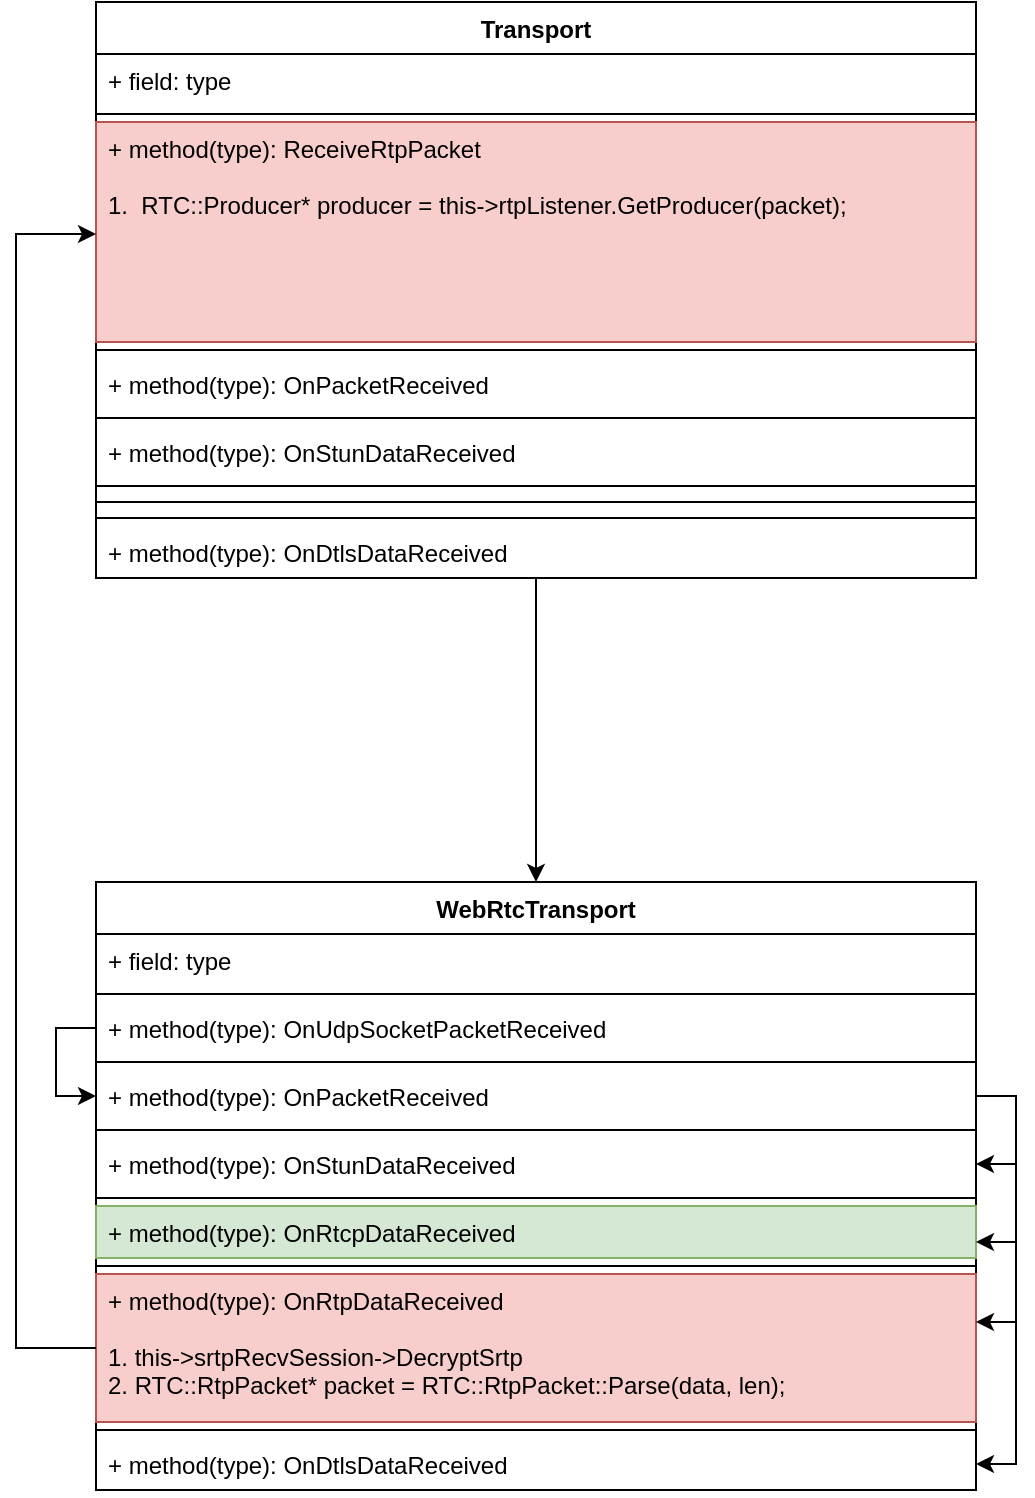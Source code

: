 <mxfile version="24.2.1" type="github" pages="3">
  <diagram id="C7yYQ_p85xzNqxfkVTD4" name="Page-1">
    <mxGraphModel dx="1738" dy="1887" grid="1" gridSize="10" guides="1" tooltips="1" connect="1" arrows="1" fold="1" page="1" pageScale="1" pageWidth="827" pageHeight="1169" math="0" shadow="0">
      <root>
        <mxCell id="0" />
        <mxCell id="1" parent="0" />
        <mxCell id="8PtQkceEUMD9FGPDLvbn-18" value="WebRtcTransport" style="swimlane;fontStyle=1;align=center;verticalAlign=top;childLayout=stackLayout;horizontal=1;startSize=26;horizontalStack=0;resizeParent=1;resizeParentMax=0;resizeLast=0;collapsible=1;marginBottom=0;" parent="1" vertex="1">
          <mxGeometry x="-120" y="120" width="440" height="304" as="geometry">
            <mxRectangle x="100" y="190" width="140" height="30" as="alternateBounds" />
          </mxGeometry>
        </mxCell>
        <mxCell id="8PtQkceEUMD9FGPDLvbn-19" value="+ field: type" style="text;strokeColor=none;fillColor=none;align=left;verticalAlign=top;spacingLeft=4;spacingRight=4;overflow=hidden;rotatable=0;points=[[0,0.5],[1,0.5]];portConstraint=eastwest;" parent="8PtQkceEUMD9FGPDLvbn-18" vertex="1">
          <mxGeometry y="26" width="440" height="26" as="geometry" />
        </mxCell>
        <mxCell id="8PtQkceEUMD9FGPDLvbn-20" value="" style="line;strokeWidth=1;fillColor=none;align=left;verticalAlign=middle;spacingTop=-1;spacingLeft=3;spacingRight=3;rotatable=0;labelPosition=right;points=[];portConstraint=eastwest;" parent="8PtQkceEUMD9FGPDLvbn-18" vertex="1">
          <mxGeometry y="52" width="440" height="8" as="geometry" />
        </mxCell>
        <mxCell id="g4bfDw-wizDEZsIG3LqJ-18" style="edgeStyle=orthogonalEdgeStyle;rounded=0;orthogonalLoop=1;jettySize=auto;html=1;entryX=0;entryY=0.5;entryDx=0;entryDy=0;" parent="8PtQkceEUMD9FGPDLvbn-18" source="8PtQkceEUMD9FGPDLvbn-21" target="g4bfDw-wizDEZsIG3LqJ-3" edge="1">
          <mxGeometry relative="1" as="geometry" />
        </mxCell>
        <mxCell id="8PtQkceEUMD9FGPDLvbn-21" value="+ method(type): OnUdpSocketPacketReceived" style="text;strokeColor=none;fillColor=none;align=left;verticalAlign=top;spacingLeft=4;spacingRight=4;overflow=hidden;rotatable=0;points=[[0,0.5],[1,0.5]];portConstraint=eastwest;" parent="8PtQkceEUMD9FGPDLvbn-18" vertex="1">
          <mxGeometry y="60" width="440" height="26" as="geometry" />
        </mxCell>
        <mxCell id="g4bfDw-wizDEZsIG3LqJ-2" value="" style="line;strokeWidth=1;fillColor=none;align=left;verticalAlign=middle;spacingTop=-1;spacingLeft=3;spacingRight=3;rotatable=0;labelPosition=right;points=[];portConstraint=eastwest;" parent="8PtQkceEUMD9FGPDLvbn-18" vertex="1">
          <mxGeometry y="86" width="440" height="8" as="geometry" />
        </mxCell>
        <mxCell id="g4bfDw-wizDEZsIG3LqJ-36" style="edgeStyle=orthogonalEdgeStyle;rounded=0;orthogonalLoop=1;jettySize=auto;html=1;entryX=1;entryY=0.5;entryDx=0;entryDy=0;" parent="8PtQkceEUMD9FGPDLvbn-18" source="g4bfDw-wizDEZsIG3LqJ-3" target="g4bfDw-wizDEZsIG3LqJ-17" edge="1">
          <mxGeometry relative="1" as="geometry">
            <Array as="points">
              <mxPoint x="460" y="107" />
              <mxPoint x="460" y="291" />
            </Array>
          </mxGeometry>
        </mxCell>
        <mxCell id="g4bfDw-wizDEZsIG3LqJ-3" value="+ method(type): OnPacketReceived" style="text;strokeColor=none;fillColor=none;align=left;verticalAlign=top;spacingLeft=4;spacingRight=4;overflow=hidden;rotatable=0;points=[[0,0.5],[1,0.5]];portConstraint=eastwest;" parent="8PtQkceEUMD9FGPDLvbn-18" vertex="1">
          <mxGeometry y="94" width="440" height="26" as="geometry" />
        </mxCell>
        <mxCell id="g4bfDw-wizDEZsIG3LqJ-10" value="" style="line;strokeWidth=1;fillColor=none;align=left;verticalAlign=middle;spacingTop=-1;spacingLeft=3;spacingRight=3;rotatable=0;labelPosition=right;points=[];portConstraint=eastwest;" parent="8PtQkceEUMD9FGPDLvbn-18" vertex="1">
          <mxGeometry y="120" width="440" height="8" as="geometry" />
        </mxCell>
        <mxCell id="g4bfDw-wizDEZsIG3LqJ-11" value="+ method(type): OnStunDataReceived" style="text;strokeColor=none;fillColor=none;align=left;verticalAlign=top;spacingLeft=4;spacingRight=4;overflow=hidden;rotatable=0;points=[[0,0.5],[1,0.5]];portConstraint=eastwest;" parent="8PtQkceEUMD9FGPDLvbn-18" vertex="1">
          <mxGeometry y="128" width="440" height="26" as="geometry" />
        </mxCell>
        <mxCell id="g4bfDw-wizDEZsIG3LqJ-12" value="" style="line;strokeWidth=1;fillColor=none;align=left;verticalAlign=middle;spacingTop=-1;spacingLeft=3;spacingRight=3;rotatable=0;labelPosition=right;points=[];portConstraint=eastwest;" parent="8PtQkceEUMD9FGPDLvbn-18" vertex="1">
          <mxGeometry y="154" width="440" height="8" as="geometry" />
        </mxCell>
        <mxCell id="g4bfDw-wizDEZsIG3LqJ-13" value="+ method(type): OnRtcpDataReceived" style="text;strokeColor=#82b366;fillColor=#d5e8d4;align=left;verticalAlign=top;spacingLeft=4;spacingRight=4;overflow=hidden;rotatable=0;points=[[0,0.5],[1,0.5]];portConstraint=eastwest;" parent="8PtQkceEUMD9FGPDLvbn-18" vertex="1">
          <mxGeometry y="162" width="440" height="26" as="geometry" />
        </mxCell>
        <mxCell id="g4bfDw-wizDEZsIG3LqJ-14" value="" style="line;strokeWidth=1;fillColor=none;align=left;verticalAlign=middle;spacingTop=-1;spacingLeft=3;spacingRight=3;rotatable=0;labelPosition=right;points=[];portConstraint=eastwest;" parent="8PtQkceEUMD9FGPDLvbn-18" vertex="1">
          <mxGeometry y="188" width="440" height="8" as="geometry" />
        </mxCell>
        <mxCell id="g4bfDw-wizDEZsIG3LqJ-15" value="+ method(type): OnRtpDataReceived&#xa;&#xa;1. this-&gt;srtpRecvSession-&gt;DecryptSrtp&#xa;2. RTC::RtpPacket* packet = RTC::RtpPacket::Parse(data, len);" style="text;strokeColor=#b85450;fillColor=#f8cecc;align=left;verticalAlign=top;spacingLeft=4;spacingRight=4;overflow=hidden;rotatable=0;points=[[0,0.5],[1,0.5]];portConstraint=eastwest;" parent="8PtQkceEUMD9FGPDLvbn-18" vertex="1">
          <mxGeometry y="196" width="440" height="74" as="geometry" />
        </mxCell>
        <mxCell id="g4bfDw-wizDEZsIG3LqJ-16" value="" style="line;strokeWidth=1;fillColor=none;align=left;verticalAlign=middle;spacingTop=-1;spacingLeft=3;spacingRight=3;rotatable=0;labelPosition=right;points=[];portConstraint=eastwest;" parent="8PtQkceEUMD9FGPDLvbn-18" vertex="1">
          <mxGeometry y="270" width="440" height="8" as="geometry" />
        </mxCell>
        <mxCell id="g4bfDw-wizDEZsIG3LqJ-17" value="+ method(type): OnDtlsDataReceived" style="text;strokeColor=none;fillColor=none;align=left;verticalAlign=top;spacingLeft=4;spacingRight=4;overflow=hidden;rotatable=0;points=[[0,0.5],[1,0.5]];portConstraint=eastwest;" parent="8PtQkceEUMD9FGPDLvbn-18" vertex="1">
          <mxGeometry y="278" width="440" height="26" as="geometry" />
        </mxCell>
        <mxCell id="g4bfDw-wizDEZsIG3LqJ-26" style="edgeStyle=orthogonalEdgeStyle;rounded=0;orthogonalLoop=1;jettySize=auto;html=1;exitX=1;exitY=0.5;exitDx=0;exitDy=0;" parent="8PtQkceEUMD9FGPDLvbn-18" source="g4bfDw-wizDEZsIG3LqJ-11" target="g4bfDw-wizDEZsIG3LqJ-11" edge="1">
          <mxGeometry relative="1" as="geometry" />
        </mxCell>
        <mxCell id="g4bfDw-wizDEZsIG3LqJ-33" style="edgeStyle=orthogonalEdgeStyle;rounded=0;orthogonalLoop=1;jettySize=auto;html=1;exitX=1;exitY=0.5;exitDx=0;exitDy=0;entryX=1;entryY=0.5;entryDx=0;entryDy=0;" parent="8PtQkceEUMD9FGPDLvbn-18" source="g4bfDw-wizDEZsIG3LqJ-3" target="g4bfDw-wizDEZsIG3LqJ-11" edge="1">
          <mxGeometry relative="1" as="geometry">
            <mxPoint x="480" y="150" as="targetPoint" />
            <Array as="points">
              <mxPoint x="460" y="107" />
              <mxPoint x="460" y="141" />
            </Array>
          </mxGeometry>
        </mxCell>
        <mxCell id="g4bfDw-wizDEZsIG3LqJ-34" style="edgeStyle=orthogonalEdgeStyle;rounded=0;orthogonalLoop=1;jettySize=auto;html=1;" parent="1" source="g4bfDw-wizDEZsIG3LqJ-3" edge="1">
          <mxGeometry relative="1" as="geometry">
            <mxPoint x="320" y="300" as="targetPoint" />
            <Array as="points">
              <mxPoint x="340" y="227" />
              <mxPoint x="340" y="300" />
            </Array>
          </mxGeometry>
        </mxCell>
        <mxCell id="g4bfDw-wizDEZsIG3LqJ-35" style="edgeStyle=orthogonalEdgeStyle;rounded=0;orthogonalLoop=1;jettySize=auto;html=1;" parent="1" source="g4bfDw-wizDEZsIG3LqJ-3" edge="1">
          <mxGeometry relative="1" as="geometry">
            <mxPoint x="320" y="340" as="targetPoint" />
            <Array as="points">
              <mxPoint x="340" y="227" />
              <mxPoint x="340" y="340" />
            </Array>
          </mxGeometry>
        </mxCell>
        <mxCell id="g4bfDw-wizDEZsIG3LqJ-55" style="edgeStyle=orthogonalEdgeStyle;rounded=0;orthogonalLoop=1;jettySize=auto;html=1;" parent="1" source="g4bfDw-wizDEZsIG3LqJ-37" target="8PtQkceEUMD9FGPDLvbn-18" edge="1">
          <mxGeometry relative="1" as="geometry" />
        </mxCell>
        <mxCell id="g4bfDw-wizDEZsIG3LqJ-37" value="Transport" style="swimlane;fontStyle=1;align=center;verticalAlign=top;childLayout=stackLayout;horizontal=1;startSize=26;horizontalStack=0;resizeParent=1;resizeParentMax=0;resizeLast=0;collapsible=1;marginBottom=0;" parent="1" vertex="1">
          <mxGeometry x="-120" y="-320" width="440" height="288" as="geometry">
            <mxRectangle x="100" y="190" width="140" height="30" as="alternateBounds" />
          </mxGeometry>
        </mxCell>
        <mxCell id="g4bfDw-wizDEZsIG3LqJ-38" value="+ field: type" style="text;strokeColor=none;fillColor=none;align=left;verticalAlign=top;spacingLeft=4;spacingRight=4;overflow=hidden;rotatable=0;points=[[0,0.5],[1,0.5]];portConstraint=eastwest;" parent="g4bfDw-wizDEZsIG3LqJ-37" vertex="1">
          <mxGeometry y="26" width="440" height="26" as="geometry" />
        </mxCell>
        <mxCell id="g4bfDw-wizDEZsIG3LqJ-39" value="" style="line;strokeWidth=1;fillColor=none;align=left;verticalAlign=middle;spacingTop=-1;spacingLeft=3;spacingRight=3;rotatable=0;labelPosition=right;points=[];portConstraint=eastwest;" parent="g4bfDw-wizDEZsIG3LqJ-37" vertex="1">
          <mxGeometry y="52" width="440" height="8" as="geometry" />
        </mxCell>
        <mxCell id="g4bfDw-wizDEZsIG3LqJ-41" value="+ method(type): ReceiveRtpPacket&#xa;&#xa;1.     RTC::Producer* producer = this-&gt;rtpListener.GetProducer(packet);&#xa;" style="text;strokeColor=#b85450;fillColor=#f8cecc;align=left;verticalAlign=top;spacingLeft=4;spacingRight=4;overflow=hidden;rotatable=0;points=[[0,0.5],[1,0.5]];portConstraint=eastwest;" parent="g4bfDw-wizDEZsIG3LqJ-37" vertex="1">
          <mxGeometry y="60" width="440" height="110" as="geometry" />
        </mxCell>
        <mxCell id="g4bfDw-wizDEZsIG3LqJ-42" value="" style="line;strokeWidth=1;fillColor=none;align=left;verticalAlign=middle;spacingTop=-1;spacingLeft=3;spacingRight=3;rotatable=0;labelPosition=right;points=[];portConstraint=eastwest;" parent="g4bfDw-wizDEZsIG3LqJ-37" vertex="1">
          <mxGeometry y="170" width="440" height="8" as="geometry" />
        </mxCell>
        <mxCell id="g4bfDw-wizDEZsIG3LqJ-44" value="+ method(type): OnPacketReceived" style="text;strokeColor=none;fillColor=none;align=left;verticalAlign=top;spacingLeft=4;spacingRight=4;overflow=hidden;rotatable=0;points=[[0,0.5],[1,0.5]];portConstraint=eastwest;" parent="g4bfDw-wizDEZsIG3LqJ-37" vertex="1">
          <mxGeometry y="178" width="440" height="26" as="geometry" />
        </mxCell>
        <mxCell id="g4bfDw-wizDEZsIG3LqJ-45" value="" style="line;strokeWidth=1;fillColor=none;align=left;verticalAlign=middle;spacingTop=-1;spacingLeft=3;spacingRight=3;rotatable=0;labelPosition=right;points=[];portConstraint=eastwest;" parent="g4bfDw-wizDEZsIG3LqJ-37" vertex="1">
          <mxGeometry y="204" width="440" height="8" as="geometry" />
        </mxCell>
        <mxCell id="g4bfDw-wizDEZsIG3LqJ-46" value="+ method(type): OnStunDataReceived" style="text;strokeColor=none;fillColor=none;align=left;verticalAlign=top;spacingLeft=4;spacingRight=4;overflow=hidden;rotatable=0;points=[[0,0.5],[1,0.5]];portConstraint=eastwest;" parent="g4bfDw-wizDEZsIG3LqJ-37" vertex="1">
          <mxGeometry y="212" width="440" height="26" as="geometry" />
        </mxCell>
        <mxCell id="g4bfDw-wizDEZsIG3LqJ-47" value="" style="line;strokeWidth=1;fillColor=none;align=left;verticalAlign=middle;spacingTop=-1;spacingLeft=3;spacingRight=3;rotatable=0;labelPosition=right;points=[];portConstraint=eastwest;" parent="g4bfDw-wizDEZsIG3LqJ-37" vertex="1">
          <mxGeometry y="238" width="440" height="8" as="geometry" />
        </mxCell>
        <mxCell id="g4bfDw-wizDEZsIG3LqJ-49" value="" style="line;strokeWidth=1;fillColor=none;align=left;verticalAlign=middle;spacingTop=-1;spacingLeft=3;spacingRight=3;rotatable=0;labelPosition=right;points=[];portConstraint=eastwest;" parent="g4bfDw-wizDEZsIG3LqJ-37" vertex="1">
          <mxGeometry y="246" width="440" height="8" as="geometry" />
        </mxCell>
        <mxCell id="g4bfDw-wizDEZsIG3LqJ-51" value="" style="line;strokeWidth=1;fillColor=none;align=left;verticalAlign=middle;spacingTop=-1;spacingLeft=3;spacingRight=3;rotatable=0;labelPosition=right;points=[];portConstraint=eastwest;" parent="g4bfDw-wizDEZsIG3LqJ-37" vertex="1">
          <mxGeometry y="254" width="440" height="8" as="geometry" />
        </mxCell>
        <mxCell id="g4bfDw-wizDEZsIG3LqJ-52" value="+ method(type): OnDtlsDataReceived" style="text;strokeColor=none;fillColor=none;align=left;verticalAlign=top;spacingLeft=4;spacingRight=4;overflow=hidden;rotatable=0;points=[[0,0.5],[1,0.5]];portConstraint=eastwest;" parent="g4bfDw-wizDEZsIG3LqJ-37" vertex="1">
          <mxGeometry y="262" width="440" height="26" as="geometry" />
        </mxCell>
        <mxCell id="g4bfDw-wizDEZsIG3LqJ-53" style="edgeStyle=orthogonalEdgeStyle;rounded=0;orthogonalLoop=1;jettySize=auto;html=1;exitX=1;exitY=0.5;exitDx=0;exitDy=0;" parent="g4bfDw-wizDEZsIG3LqJ-37" source="g4bfDw-wizDEZsIG3LqJ-46" target="g4bfDw-wizDEZsIG3LqJ-46" edge="1">
          <mxGeometry relative="1" as="geometry" />
        </mxCell>
        <mxCell id="g4bfDw-wizDEZsIG3LqJ-56" style="edgeStyle=orthogonalEdgeStyle;rounded=0;orthogonalLoop=1;jettySize=auto;html=1;entryX=0;entryY=0.5;entryDx=0;entryDy=0;" parent="1" source="g4bfDw-wizDEZsIG3LqJ-15" target="g4bfDw-wizDEZsIG3LqJ-41" edge="1">
          <mxGeometry relative="1" as="geometry">
            <Array as="points">
              <mxPoint x="-160" y="353" />
              <mxPoint x="-160" y="-204" />
              <mxPoint x="-120" y="-204" />
            </Array>
          </mxGeometry>
        </mxCell>
      </root>
    </mxGraphModel>
  </diagram>
  <diagram id="4ChozOWc3NTncRI3XuZf" name="Page-2">
    <mxGraphModel dx="911" dy="718" grid="1" gridSize="10" guides="1" tooltips="1" connect="1" arrows="1" fold="1" page="1" pageScale="1" pageWidth="827" pageHeight="1169" math="0" shadow="0">
      <root>
        <mxCell id="0" />
        <mxCell id="1" parent="0" />
        <mxCell id="WtsSnu9xnpH1MsAYIxjz-1" value="导播台" style="rounded=0;whiteSpace=wrap;html=1;" parent="1" vertex="1">
          <mxGeometry x="200" y="160" width="120" height="60" as="geometry" />
        </mxCell>
        <mxCell id="WtsSnu9xnpH1MsAYIxjz-5" style="edgeStyle=orthogonalEdgeStyle;rounded=0;orthogonalLoop=1;jettySize=auto;html=1;entryX=1;entryY=0.5;entryDx=0;entryDy=0;startArrow=classic;startFill=1;exitX=0.75;exitY=1;exitDx=0;exitDy=0;" parent="1" source="WtsSnu9xnpH1MsAYIxjz-2" target="WtsSnu9xnpH1MsAYIxjz-4" edge="1">
          <mxGeometry relative="1" as="geometry" />
        </mxCell>
        <mxCell id="WtsSnu9xnpH1MsAYIxjz-2" value="WebRTC输入组件" style="rounded=0;whiteSpace=wrap;html=1;" parent="1" vertex="1">
          <mxGeometry x="320" y="160" width="120" height="60" as="geometry" />
        </mxCell>
        <mxCell id="WtsSnu9xnpH1MsAYIxjz-3" value="WebRTC输入组件" style="rounded=0;whiteSpace=wrap;html=1;" parent="1" vertex="1">
          <mxGeometry x="80" y="160" width="120" height="60" as="geometry" />
        </mxCell>
        <mxCell id="WtsSnu9xnpH1MsAYIxjz-6" style="edgeStyle=orthogonalEdgeStyle;rounded=0;orthogonalLoop=1;jettySize=auto;html=1;exitX=0;exitY=0.5;exitDx=0;exitDy=0;entryX=0.25;entryY=1;entryDx=0;entryDy=0;startArrow=classic;startFill=1;" parent="1" source="WtsSnu9xnpH1MsAYIxjz-4" target="WtsSnu9xnpH1MsAYIxjz-3" edge="1">
          <mxGeometry relative="1" as="geometry" />
        </mxCell>
        <mxCell id="WtsSnu9xnpH1MsAYIxjz-4" value="信令" style="rounded=0;whiteSpace=wrap;html=1;" parent="1" vertex="1">
          <mxGeometry x="200" y="370" width="120" height="60" as="geometry" />
        </mxCell>
        <mxCell id="WtsSnu9xnpH1MsAYIxjz-8" style="edgeStyle=orthogonalEdgeStyle;rounded=0;orthogonalLoop=1;jettySize=auto;html=1;entryX=0.5;entryY=1;entryDx=0;entryDy=0;startArrow=classic;startFill=1;exitX=0;exitY=0.5;exitDx=0;exitDy=0;" parent="1" source="WtsSnu9xnpH1MsAYIxjz-7" target="WtsSnu9xnpH1MsAYIxjz-3" edge="1">
          <mxGeometry relative="1" as="geometry" />
        </mxCell>
        <mxCell id="WtsSnu9xnpH1MsAYIxjz-7" value="SFU" style="rounded=0;whiteSpace=wrap;html=1;" parent="1" vertex="1">
          <mxGeometry x="200" y="280" width="120" height="60" as="geometry" />
        </mxCell>
        <mxCell id="WtsSnu9xnpH1MsAYIxjz-9" style="edgeStyle=orthogonalEdgeStyle;rounded=0;orthogonalLoop=1;jettySize=auto;html=1;entryX=0.5;entryY=1;entryDx=0;entryDy=0;startArrow=classic;startFill=1;exitX=1;exitY=0.5;exitDx=0;exitDy=0;" parent="1" source="WtsSnu9xnpH1MsAYIxjz-7" target="WtsSnu9xnpH1MsAYIxjz-2" edge="1">
          <mxGeometry relative="1" as="geometry">
            <mxPoint x="210" y="320" as="sourcePoint" />
            <mxPoint x="150" y="230" as="targetPoint" />
          </mxGeometry>
        </mxCell>
        <mxCell id="WtsSnu9xnpH1MsAYIxjz-15" style="edgeStyle=orthogonalEdgeStyle;rounded=0;orthogonalLoop=1;jettySize=auto;html=1;entryX=0;entryY=1;entryDx=0;entryDy=0;startArrow=classic;startFill=1;" parent="1" source="WtsSnu9xnpH1MsAYIxjz-10" target="WtsSnu9xnpH1MsAYIxjz-4" edge="1">
          <mxGeometry relative="1" as="geometry">
            <Array as="points">
              <mxPoint x="140" y="430" />
            </Array>
          </mxGeometry>
        </mxCell>
        <mxCell id="WtsSnu9xnpH1MsAYIxjz-18" style="edgeStyle=orthogonalEdgeStyle;rounded=0;orthogonalLoop=1;jettySize=auto;html=1;exitX=0.75;exitY=0;exitDx=0;exitDy=0;entryX=0;entryY=1;entryDx=0;entryDy=0;startArrow=classic;startFill=1;" parent="1" source="WtsSnu9xnpH1MsAYIxjz-10" target="WtsSnu9xnpH1MsAYIxjz-7" edge="1">
          <mxGeometry relative="1" as="geometry">
            <Array as="points">
              <mxPoint x="170" y="340" />
            </Array>
          </mxGeometry>
        </mxCell>
        <mxCell id="WtsSnu9xnpH1MsAYIxjz-10" value="医百会议" style="rounded=0;whiteSpace=wrap;html=1;" parent="1" vertex="1">
          <mxGeometry x="80" y="450" width="120" height="90" as="geometry" />
        </mxCell>
        <mxCell id="WtsSnu9xnpH1MsAYIxjz-12" value="腾讯会议" style="rounded=0;whiteSpace=wrap;html=1;" parent="1" vertex="1">
          <mxGeometry x="320" y="480" width="120" height="60" as="geometry" />
        </mxCell>
        <mxCell id="WtsSnu9xnpH1MsAYIxjz-14" style="edgeStyle=orthogonalEdgeStyle;rounded=0;orthogonalLoop=1;jettySize=auto;html=1;entryX=1;entryY=1;entryDx=0;entryDy=0;startArrow=classic;startFill=1;" parent="1" source="WtsSnu9xnpH1MsAYIxjz-13" target="WtsSnu9xnpH1MsAYIxjz-4" edge="1">
          <mxGeometry relative="1" as="geometry" />
        </mxCell>
        <mxCell id="WtsSnu9xnpH1MsAYIxjz-17" style="edgeStyle=orthogonalEdgeStyle;rounded=0;orthogonalLoop=1;jettySize=auto;html=1;exitX=0.25;exitY=0;exitDx=0;exitDy=0;entryX=1;entryY=1;entryDx=0;entryDy=0;startArrow=classic;startFill=1;" parent="1" source="WtsSnu9xnpH1MsAYIxjz-13" target="WtsSnu9xnpH1MsAYIxjz-7" edge="1">
          <mxGeometry relative="1" as="geometry">
            <Array as="points">
              <mxPoint x="350" y="340" />
            </Array>
          </mxGeometry>
        </mxCell>
        <mxCell id="WtsSnu9xnpH1MsAYIxjz-13" value="bot SDK" style="rounded=0;whiteSpace=wrap;html=1;" parent="1" vertex="1">
          <mxGeometry x="320" y="450" width="120" height="30" as="geometry" />
        </mxCell>
      </root>
    </mxGraphModel>
  </diagram>
  <diagram id="-ucVpdD43iX-QtT8zcgM" name="第 3 页">
    <mxGraphModel dx="911" dy="718" grid="1" gridSize="10" guides="1" tooltips="1" connect="1" arrows="1" fold="1" page="1" pageScale="1" pageWidth="827" pageHeight="1169" math="0" shadow="0">
      <root>
        <mxCell id="0" />
        <mxCell id="1" parent="0" />
        <mxCell id="a_zgyKzRYO8UHZ9quJLL-1" value="房间管理" style="whiteSpace=wrap;html=1;aspect=fixed;fillColor=#d5e8d4;strokeColor=#82b366;" vertex="1" parent="1">
          <mxGeometry x="240" y="240" width="80" height="80" as="geometry" />
        </mxCell>
        <mxCell id="a_zgyKzRYO8UHZ9quJLL-2" value="调度管理" style="whiteSpace=wrap;html=1;aspect=fixed;" vertex="1" parent="1">
          <mxGeometry x="360" y="240" width="80" height="80" as="geometry" />
        </mxCell>
        <mxCell id="a_zgyKzRYO8UHZ9quJLL-11" style="edgeStyle=orthogonalEdgeStyle;rounded=0;orthogonalLoop=1;jettySize=auto;html=1;exitX=0.5;exitY=1;exitDx=0;exitDy=0;entryX=0.5;entryY=0;entryDx=0;entryDy=0;startArrow=classic;startFill=1;" edge="1" parent="1" source="a_zgyKzRYO8UHZ9quJLL-3" target="a_zgyKzRYO8UHZ9quJLL-7">
          <mxGeometry relative="1" as="geometry" />
        </mxCell>
        <mxCell id="a_zgyKzRYO8UHZ9quJLL-3" value="ws服务器" style="whiteSpace=wrap;html=1;aspect=fixed;fillColor=#d5e8d4;strokeColor=#82b366;" vertex="1" parent="1">
          <mxGeometry x="240" y="360" width="80" height="80" as="geometry" />
        </mxCell>
        <mxCell id="a_zgyKzRYO8UHZ9quJLL-10" style="edgeStyle=orthogonalEdgeStyle;rounded=0;orthogonalLoop=1;jettySize=auto;html=1;entryX=0.5;entryY=0;entryDx=0;entryDy=0;startArrow=classic;startFill=1;" edge="1" parent="1" source="a_zgyKzRYO8UHZ9quJLL-4" target="a_zgyKzRYO8UHZ9quJLL-9">
          <mxGeometry relative="1" as="geometry" />
        </mxCell>
        <mxCell id="a_zgyKzRYO8UHZ9quJLL-4" value="ws客户端" style="whiteSpace=wrap;html=1;aspect=fixed;" vertex="1" parent="1">
          <mxGeometry x="360" y="360" width="80" height="80" as="geometry" />
        </mxCell>
        <mxCell id="a_zgyKzRYO8UHZ9quJLL-5" value="SFU服务管理" style="whiteSpace=wrap;html=1;aspect=fixed;" vertex="1" parent="1">
          <mxGeometry x="480" y="240" width="80" height="80" as="geometry" />
        </mxCell>
        <mxCell id="a_zgyKzRYO8UHZ9quJLL-6" value="consul" style="whiteSpace=wrap;html=1;aspect=fixed;" vertex="1" parent="1">
          <mxGeometry x="480" y="360" width="80" height="80" as="geometry" />
        </mxCell>
        <mxCell id="a_zgyKzRYO8UHZ9quJLL-7" value="网关" style="whiteSpace=wrap;html=1;aspect=fixed;" vertex="1" parent="1">
          <mxGeometry x="240" y="520" width="80" height="80" as="geometry" />
        </mxCell>
        <mxCell id="a_zgyKzRYO8UHZ9quJLL-8" value="" style="endArrow=none;dashed=1;html=1;rounded=0;" edge="1" parent="1">
          <mxGeometry width="50" height="50" relative="1" as="geometry">
            <mxPoint y="480" as="sourcePoint" />
            <mxPoint x="680" y="480" as="targetPoint" />
          </mxGeometry>
        </mxCell>
        <mxCell id="a_zgyKzRYO8UHZ9quJLL-9" value="中继" style="whiteSpace=wrap;html=1;aspect=fixed;" vertex="1" parent="1">
          <mxGeometry x="360" y="520" width="80" height="80" as="geometry" />
        </mxCell>
        <mxCell id="a_zgyKzRYO8UHZ9quJLL-12" value="日志管理" style="whiteSpace=wrap;html=1;aspect=fixed;fillColor=#f8cecc;strokeColor=#b85450;" vertex="1" parent="1">
          <mxGeometry x="120" y="360" width="80" height="80" as="geometry" />
        </mxCell>
        <mxCell id="a_zgyKzRYO8UHZ9quJLL-13" value="配置管理" style="whiteSpace=wrap;html=1;aspect=fixed;fillColor=#f8cecc;strokeColor=#b85450;" vertex="1" parent="1">
          <mxGeometry x="120" y="240" width="80" height="80" as="geometry" />
        </mxCell>
        <mxCell id="a_zgyKzRYO8UHZ9quJLL-15" value="&lt;p style=&quot;line-height: 18px;&quot;&gt;&lt;font style=&quot;&quot; face=&quot;Menlo, Monaco, Courier New, monospace&quot;&gt;&lt;span style=&quot;white-space: pre;&quot;&gt;prometheus&lt;/span&gt;&lt;/font&gt;&lt;br&gt;&lt;/p&gt;" style="whiteSpace=wrap;html=1;aspect=fixed;" vertex="1" parent="1">
          <mxGeometry x="360" y="120" width="80" height="80" as="geometry" />
        </mxCell>
        <mxCell id="a_zgyKzRYO8UHZ9quJLL-16" value="&lt;p style=&quot;line-height: 18px;&quot;&gt;&lt;font style=&quot;&quot; face=&quot;Menlo, Monaco, Courier New, monospace&quot;&gt;&lt;span style=&quot;white-space: pre;&quot;&gt;rocketmq&lt;/span&gt;&lt;/font&gt;&lt;br&gt;&lt;/p&gt;" style="whiteSpace=wrap;html=1;aspect=fixed;fillColor=#f8cecc;strokeColor=#b85450;" vertex="1" parent="1">
          <mxGeometry x="240" y="120" width="80" height="80" as="geometry" />
        </mxCell>
        <mxCell id="a_zgyKzRYO8UHZ9quJLL-17" value="" style="endArrow=none;dashed=1;html=1;dashPattern=1 3;strokeWidth=2;rounded=0;" edge="1" parent="1">
          <mxGeometry width="50" height="50" relative="1" as="geometry">
            <mxPoint x="330" y="100" as="sourcePoint" />
            <mxPoint x="330" y="30" as="targetPoint" />
          </mxGeometry>
        </mxCell>
      </root>
    </mxGraphModel>
  </diagram>
</mxfile>

